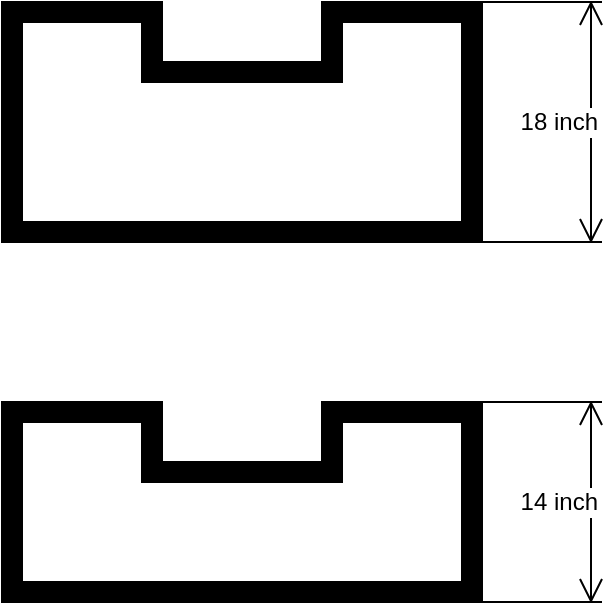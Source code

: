 <mxfile version="20.5.1" type="github">
  <diagram id="clrmc2PGoMmSSy8zNbHT" name="Page-1">
    <mxGraphModel dx="1328" dy="710" grid="1" gridSize="10" guides="1" tooltips="1" connect="1" arrows="1" fold="1" page="1" pageScale="1" pageWidth="1169" pageHeight="827" math="0" shadow="0">
      <root>
        <mxCell id="0" />
        <mxCell id="1" parent="0" />
        <mxCell id="aKoqCFkMuB0toRK6ifsi-1" value="" style="verticalLabelPosition=bottom;html=1;verticalAlign=top;align=center;shape=mxgraph.floorplan.wall;fillColor=strokeColor;" vertex="1" parent="1">
          <mxGeometry x="520" y="350" width="240" height="10" as="geometry" />
        </mxCell>
        <mxCell id="aKoqCFkMuB0toRK6ifsi-2" value="" style="verticalLabelPosition=bottom;html=1;verticalAlign=top;align=center;shape=mxgraph.floorplan.wall;fillColor=strokeColor;direction=south;" vertex="1" parent="1">
          <mxGeometry x="520" y="240" width="10" height="110" as="geometry" />
        </mxCell>
        <mxCell id="aKoqCFkMuB0toRK6ifsi-3" value="" style="verticalLabelPosition=bottom;html=1;verticalAlign=top;align=center;shape=mxgraph.floorplan.wall;fillColor=strokeColor;direction=south;" vertex="1" parent="1">
          <mxGeometry x="750" y="240" width="10" height="110" as="geometry" />
        </mxCell>
        <mxCell id="aKoqCFkMuB0toRK6ifsi-4" value="" style="verticalLabelPosition=bottom;html=1;verticalAlign=top;align=center;shape=mxgraph.floorplan.wall;fillColor=strokeColor;direction=south;" vertex="1" parent="1">
          <mxGeometry x="520" y="440" width="10" height="100" as="geometry" />
        </mxCell>
        <mxCell id="aKoqCFkMuB0toRK6ifsi-5" value="" style="verticalLabelPosition=bottom;html=1;verticalAlign=top;align=center;shape=mxgraph.floorplan.wall;fillColor=strokeColor;" vertex="1" parent="1">
          <mxGeometry x="600" y="270" width="80" height="10" as="geometry" />
        </mxCell>
        <mxCell id="aKoqCFkMuB0toRK6ifsi-6" value="" style="verticalLabelPosition=bottom;html=1;verticalAlign=top;align=center;shape=mxgraph.floorplan.wall;fillColor=strokeColor;direction=south;" vertex="1" parent="1">
          <mxGeometry x="750" y="440" width="10" height="100" as="geometry" />
        </mxCell>
        <mxCell id="aKoqCFkMuB0toRK6ifsi-7" value="" style="verticalLabelPosition=bottom;html=1;verticalAlign=top;align=center;shape=mxgraph.floorplan.wall;fillColor=strokeColor;" vertex="1" parent="1">
          <mxGeometry x="530" y="530" width="230" height="10" as="geometry" />
        </mxCell>
        <mxCell id="aKoqCFkMuB0toRK6ifsi-8" value="" style="verticalLabelPosition=bottom;html=1;verticalAlign=top;align=center;shape=mxgraph.floorplan.wall;fillColor=strokeColor;" vertex="1" parent="1">
          <mxGeometry x="590" y="470" width="100" height="10" as="geometry" />
        </mxCell>
        <mxCell id="aKoqCFkMuB0toRK6ifsi-9" value="18 inch" style="shape=dimension;direction=north;whiteSpace=wrap;html=1;align=right;points=[];verticalAlign=middle;labelBackgroundColor=#ffffff" vertex="1" parent="1">
          <mxGeometry x="760" y="240" width="60" height="120" as="geometry" />
        </mxCell>
        <mxCell id="aKoqCFkMuB0toRK6ifsi-10" value="14 inch" style="shape=dimension;direction=north;whiteSpace=wrap;html=1;align=right;points=[];verticalAlign=middle;labelBackgroundColor=#ffffff" vertex="1" parent="1">
          <mxGeometry x="760" y="440" width="60" height="100" as="geometry" />
        </mxCell>
        <mxCell id="aKoqCFkMuB0toRK6ifsi-11" value="" style="verticalLabelPosition=bottom;html=1;verticalAlign=top;align=center;shape=mxgraph.floorplan.wall;fillColor=strokeColor;direction=south;" vertex="1" parent="1">
          <mxGeometry x="590" y="240" width="10" height="40" as="geometry" />
        </mxCell>
        <mxCell id="aKoqCFkMuB0toRK6ifsi-12" value="" style="verticalLabelPosition=bottom;html=1;verticalAlign=top;align=center;shape=mxgraph.floorplan.wall;fillColor=strokeColor;direction=south;" vertex="1" parent="1">
          <mxGeometry x="680" y="240" width="10" height="40" as="geometry" />
        </mxCell>
        <mxCell id="aKoqCFkMuB0toRK6ifsi-13" value="" style="verticalLabelPosition=bottom;html=1;verticalAlign=top;align=center;shape=mxgraph.floorplan.wall;fillColor=strokeColor;" vertex="1" parent="1">
          <mxGeometry x="520" y="240" width="80" height="10" as="geometry" />
        </mxCell>
        <mxCell id="aKoqCFkMuB0toRK6ifsi-14" value="" style="verticalLabelPosition=bottom;html=1;verticalAlign=top;align=center;shape=mxgraph.floorplan.wall;fillColor=strokeColor;" vertex="1" parent="1">
          <mxGeometry x="690" y="240" width="70" height="10" as="geometry" />
        </mxCell>
        <mxCell id="aKoqCFkMuB0toRK6ifsi-15" value="" style="verticalLabelPosition=bottom;html=1;verticalAlign=top;align=center;shape=mxgraph.floorplan.wall;fillColor=strokeColor;direction=south;" vertex="1" parent="1">
          <mxGeometry x="590" y="440" width="10" height="40" as="geometry" />
        </mxCell>
        <mxCell id="aKoqCFkMuB0toRK6ifsi-16" value="" style="verticalLabelPosition=bottom;html=1;verticalAlign=top;align=center;shape=mxgraph.floorplan.wall;fillColor=strokeColor;direction=south;" vertex="1" parent="1">
          <mxGeometry x="680" y="440" width="10" height="40" as="geometry" />
        </mxCell>
        <mxCell id="aKoqCFkMuB0toRK6ifsi-17" value="" style="verticalLabelPosition=bottom;html=1;verticalAlign=top;align=center;shape=mxgraph.floorplan.wall;fillColor=strokeColor;" vertex="1" parent="1">
          <mxGeometry x="520" y="440" width="80" height="10" as="geometry" />
        </mxCell>
        <mxCell id="aKoqCFkMuB0toRK6ifsi-18" value="" style="verticalLabelPosition=bottom;html=1;verticalAlign=top;align=center;shape=mxgraph.floorplan.wall;fillColor=strokeColor;" vertex="1" parent="1">
          <mxGeometry x="690" y="440" width="70" height="10" as="geometry" />
        </mxCell>
      </root>
    </mxGraphModel>
  </diagram>
</mxfile>
